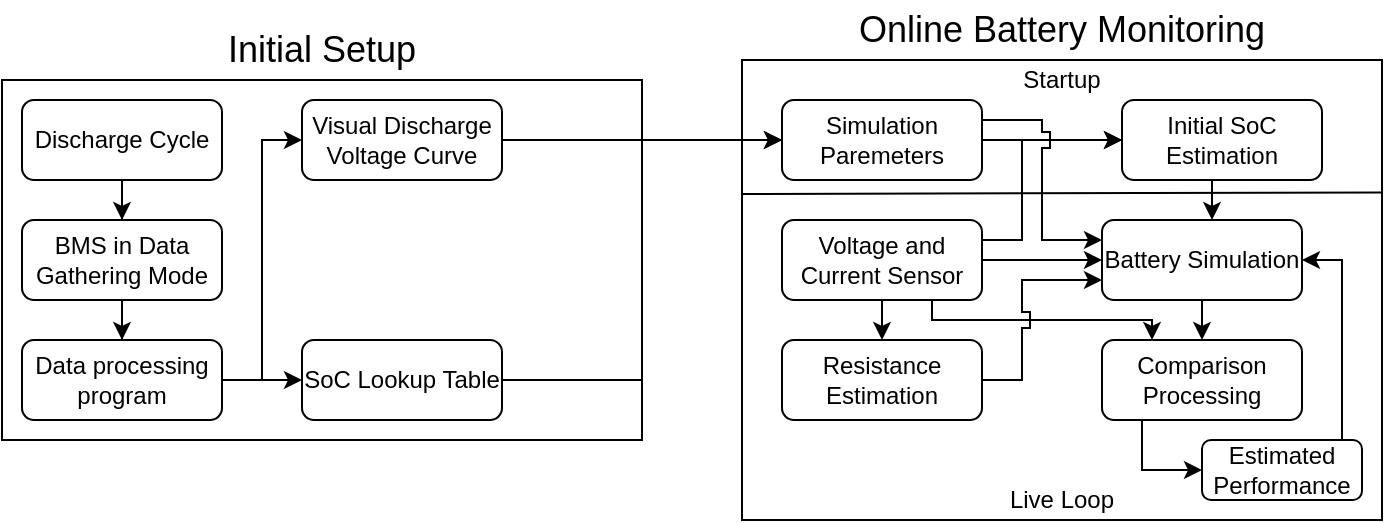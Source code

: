<mxfile version="18.0.2" type="device"><diagram id="iJW8FD_IC8tG_3s7V3ZE" name="Page-1"><mxGraphModel dx="981" dy="564" grid="1" gridSize="10" guides="1" tooltips="1" connect="1" arrows="1" fold="1" page="1" pageScale="1" pageWidth="827" pageHeight="1169" math="0" shadow="0"><root><mxCell id="0"/><mxCell id="1" parent="0"/><mxCell id="kjtUhcTxmiHCBkJJOneF-20" value="" style="rounded=0;whiteSpace=wrap;html=1;" vertex="1" parent="1"><mxGeometry x="380" y="280" width="320" height="230" as="geometry"/></mxCell><mxCell id="kjtUhcTxmiHCBkJJOneF-6" value="" style="rounded=0;whiteSpace=wrap;html=1;" vertex="1" parent="1"><mxGeometry x="10" y="290" width="320" height="180" as="geometry"/></mxCell><mxCell id="kjtUhcTxmiHCBkJJOneF-12" value="" style="edgeStyle=orthogonalEdgeStyle;rounded=0;orthogonalLoop=1;jettySize=auto;html=1;fontSize=18;" edge="1" parent="1" source="kjtUhcTxmiHCBkJJOneF-4" target="kjtUhcTxmiHCBkJJOneF-9"><mxGeometry relative="1" as="geometry"/></mxCell><mxCell id="kjtUhcTxmiHCBkJJOneF-4" value="&lt;div&gt;Discharge Cycle&lt;/div&gt;" style="rounded=1;whiteSpace=wrap;html=1;" vertex="1" parent="1"><mxGeometry x="20" y="300" width="100" height="40" as="geometry"/></mxCell><mxCell id="kjtUhcTxmiHCBkJJOneF-7" value="&lt;font style=&quot;font-size: 18px;&quot;&gt;Initial Setup&lt;/font&gt;" style="text;html=1;strokeColor=none;fillColor=none;align=center;verticalAlign=middle;whiteSpace=wrap;rounded=0;" vertex="1" parent="1"><mxGeometry x="10" y="260" width="320" height="30" as="geometry"/></mxCell><mxCell id="kjtUhcTxmiHCBkJJOneF-14" value="" style="edgeStyle=orthogonalEdgeStyle;rounded=0;orthogonalLoop=1;jettySize=auto;html=1;fontSize=18;" edge="1" parent="1" source="kjtUhcTxmiHCBkJJOneF-9" target="kjtUhcTxmiHCBkJJOneF-13"><mxGeometry relative="1" as="geometry"/></mxCell><mxCell id="kjtUhcTxmiHCBkJJOneF-9" value="BMS in Data Gathering Mode" style="rounded=1;whiteSpace=wrap;html=1;" vertex="1" parent="1"><mxGeometry x="20" y="360" width="100" height="40" as="geometry"/></mxCell><mxCell id="kjtUhcTxmiHCBkJJOneF-16" style="edgeStyle=orthogonalEdgeStyle;rounded=0;orthogonalLoop=1;jettySize=auto;html=1;entryX=0;entryY=0.5;entryDx=0;entryDy=0;fontSize=18;" edge="1" parent="1" source="kjtUhcTxmiHCBkJJOneF-13" target="kjtUhcTxmiHCBkJJOneF-15"><mxGeometry relative="1" as="geometry"/></mxCell><mxCell id="kjtUhcTxmiHCBkJJOneF-18" style="edgeStyle=orthogonalEdgeStyle;rounded=0;orthogonalLoop=1;jettySize=auto;html=1;entryX=0;entryY=0.5;entryDx=0;entryDy=0;fontSize=18;" edge="1" parent="1" source="kjtUhcTxmiHCBkJJOneF-13" target="kjtUhcTxmiHCBkJJOneF-17"><mxGeometry relative="1" as="geometry"/></mxCell><mxCell id="kjtUhcTxmiHCBkJJOneF-13" value="Data processing program" style="rounded=1;whiteSpace=wrap;html=1;" vertex="1" parent="1"><mxGeometry x="20" y="420" width="100" height="40" as="geometry"/></mxCell><mxCell id="kjtUhcTxmiHCBkJJOneF-34" style="edgeStyle=orthogonalEdgeStyle;rounded=0;orthogonalLoop=1;jettySize=auto;html=1;fontSize=18;" edge="1" parent="1" source="kjtUhcTxmiHCBkJJOneF-15" target="kjtUhcTxmiHCBkJJOneF-32"><mxGeometry relative="1" as="geometry"/></mxCell><mxCell id="kjtUhcTxmiHCBkJJOneF-15" value="Visual Discharge Voltage Curve" style="rounded=1;whiteSpace=wrap;html=1;" vertex="1" parent="1"><mxGeometry x="160" y="300" width="100" height="40" as="geometry"/></mxCell><mxCell id="kjtUhcTxmiHCBkJJOneF-35" style="edgeStyle=orthogonalEdgeStyle;rounded=0;orthogonalLoop=1;jettySize=auto;html=1;entryX=0;entryY=0.5;entryDx=0;entryDy=0;fontSize=18;" edge="1" parent="1" source="kjtUhcTxmiHCBkJJOneF-17" target="kjtUhcTxmiHCBkJJOneF-32"><mxGeometry relative="1" as="geometry"/></mxCell><mxCell id="kjtUhcTxmiHCBkJJOneF-17" value="SoC Lookup Table" style="rounded=1;whiteSpace=wrap;html=1;" vertex="1" parent="1"><mxGeometry x="160" y="420" width="100" height="40" as="geometry"/></mxCell><mxCell id="kjtUhcTxmiHCBkJJOneF-31" value="&lt;font style=&quot;font-size: 18px;&quot;&gt;Online Battery Monitoring&lt;/font&gt;" style="text;html=1;strokeColor=none;fillColor=none;align=center;verticalAlign=middle;whiteSpace=wrap;rounded=0;" vertex="1" parent="1"><mxGeometry x="380" y="250" width="320" height="30" as="geometry"/></mxCell><mxCell id="kjtUhcTxmiHCBkJJOneF-37" value="" style="edgeStyle=orthogonalEdgeStyle;rounded=0;orthogonalLoop=1;jettySize=auto;html=1;fontSize=18;" edge="1" parent="1" source="kjtUhcTxmiHCBkJJOneF-32" target="kjtUhcTxmiHCBkJJOneF-36"><mxGeometry relative="1" as="geometry"/></mxCell><mxCell id="kjtUhcTxmiHCBkJJOneF-54" style="edgeStyle=elbowEdgeStyle;rounded=0;jumpStyle=sharp;orthogonalLoop=1;jettySize=auto;html=1;entryX=0;entryY=0.25;entryDx=0;entryDy=0;fontSize=18;jumpSize=8;" edge="1" parent="1" source="kjtUhcTxmiHCBkJJOneF-32" target="kjtUhcTxmiHCBkJJOneF-47"><mxGeometry relative="1" as="geometry"><Array as="points"><mxPoint x="530" y="310"/><mxPoint x="530" y="330"/><mxPoint x="510" y="310"/></Array></mxGeometry></mxCell><mxCell id="kjtUhcTxmiHCBkJJOneF-32" value="Simulation Paremeters" style="rounded=1;whiteSpace=wrap;html=1;" vertex="1" parent="1"><mxGeometry x="400" y="300" width="100" height="40" as="geometry"/></mxCell><mxCell id="kjtUhcTxmiHCBkJJOneF-71" style="edgeStyle=elbowEdgeStyle;rounded=0;jumpStyle=sharp;jumpSize=8;orthogonalLoop=1;jettySize=auto;html=1;fontSize=18;" edge="1" parent="1" source="kjtUhcTxmiHCBkJJOneF-36" target="kjtUhcTxmiHCBkJJOneF-47"><mxGeometry relative="1" as="geometry"/></mxCell><mxCell id="kjtUhcTxmiHCBkJJOneF-36" value="Initial SoC Estimation" style="rounded=1;whiteSpace=wrap;html=1;" vertex="1" parent="1"><mxGeometry x="570" y="300" width="100" height="40" as="geometry"/></mxCell><mxCell id="kjtUhcTxmiHCBkJJOneF-46" style="edgeStyle=orthogonalEdgeStyle;rounded=0;orthogonalLoop=1;jettySize=auto;html=1;entryX=0;entryY=0.5;entryDx=0;entryDy=0;fontSize=18;" edge="1" parent="1" source="kjtUhcTxmiHCBkJJOneF-38" target="kjtUhcTxmiHCBkJJOneF-36"><mxGeometry relative="1" as="geometry"><Array as="points"><mxPoint x="520" y="370"/><mxPoint x="520" y="320"/></Array></mxGeometry></mxCell><mxCell id="kjtUhcTxmiHCBkJJOneF-55" style="edgeStyle=elbowEdgeStyle;rounded=0;jumpStyle=sharp;jumpSize=8;orthogonalLoop=1;jettySize=auto;html=1;entryX=0;entryY=0.5;entryDx=0;entryDy=0;fontSize=18;" edge="1" parent="1" source="kjtUhcTxmiHCBkJJOneF-38" target="kjtUhcTxmiHCBkJJOneF-47"><mxGeometry relative="1" as="geometry"/></mxCell><mxCell id="kjtUhcTxmiHCBkJJOneF-61" style="edgeStyle=elbowEdgeStyle;rounded=0;jumpStyle=sharp;jumpSize=8;orthogonalLoop=1;jettySize=auto;html=1;entryX=0.5;entryY=0;entryDx=0;entryDy=0;fontSize=18;" edge="1" parent="1" source="kjtUhcTxmiHCBkJJOneF-38" target="kjtUhcTxmiHCBkJJOneF-39"><mxGeometry relative="1" as="geometry"/></mxCell><mxCell id="kjtUhcTxmiHCBkJJOneF-72" style="edgeStyle=elbowEdgeStyle;rounded=0;jumpStyle=sharp;jumpSize=8;orthogonalLoop=1;jettySize=auto;html=1;exitX=0.75;exitY=1;exitDx=0;exitDy=0;entryX=0.25;entryY=0;entryDx=0;entryDy=0;fontSize=18;elbow=vertical;" edge="1" parent="1" source="kjtUhcTxmiHCBkJJOneF-38" target="kjtUhcTxmiHCBkJJOneF-40"><mxGeometry relative="1" as="geometry"><Array as="points"><mxPoint x="560" y="410"/><mxPoint x="550" y="410"/><mxPoint x="500" y="410"/><mxPoint x="560" y="420"/></Array></mxGeometry></mxCell><mxCell id="kjtUhcTxmiHCBkJJOneF-38" value="Voltage and Current Sensor" style="rounded=1;whiteSpace=wrap;html=1;" vertex="1" parent="1"><mxGeometry x="400" y="360" width="100" height="40" as="geometry"/></mxCell><mxCell id="kjtUhcTxmiHCBkJJOneF-62" style="edgeStyle=elbowEdgeStyle;rounded=0;jumpStyle=sharp;jumpSize=8;orthogonalLoop=1;jettySize=auto;html=1;entryX=0;entryY=0.75;entryDx=0;entryDy=0;fontSize=18;" edge="1" parent="1" source="kjtUhcTxmiHCBkJJOneF-39" target="kjtUhcTxmiHCBkJJOneF-47"><mxGeometry relative="1" as="geometry"><Array as="points"><mxPoint x="520" y="410"/></Array></mxGeometry></mxCell><mxCell id="kjtUhcTxmiHCBkJJOneF-39" value="Resistance Estimation" style="rounded=1;whiteSpace=wrap;html=1;" vertex="1" parent="1"><mxGeometry x="400" y="420" width="100" height="40" as="geometry"/></mxCell><mxCell id="kjtUhcTxmiHCBkJJOneF-68" style="edgeStyle=elbowEdgeStyle;rounded=0;jumpStyle=sharp;jumpSize=8;orthogonalLoop=1;jettySize=auto;html=1;exitX=0.25;exitY=1;exitDx=0;exitDy=0;entryX=0;entryY=0.5;entryDx=0;entryDy=0;fontSize=18;" edge="1" parent="1" source="kjtUhcTxmiHCBkJJOneF-40" target="kjtUhcTxmiHCBkJJOneF-56"><mxGeometry relative="1" as="geometry"><Array as="points"><mxPoint x="580" y="470"/></Array></mxGeometry></mxCell><mxCell id="kjtUhcTxmiHCBkJJOneF-40" value="Comparison Processing" style="rounded=1;whiteSpace=wrap;html=1;" vertex="1" parent="1"><mxGeometry x="560" y="420" width="100" height="40" as="geometry"/></mxCell><mxCell id="kjtUhcTxmiHCBkJJOneF-42" value="" style="endArrow=none;html=1;rounded=0;fontSize=18;entryX=1;entryY=0.288;entryDx=0;entryDy=0;entryPerimeter=0;" edge="1" parent="1" target="kjtUhcTxmiHCBkJJOneF-20"><mxGeometry width="50" height="50" relative="1" as="geometry"><mxPoint x="380" y="347" as="sourcePoint"/><mxPoint x="490" y="420" as="targetPoint"/></mxGeometry></mxCell><mxCell id="kjtUhcTxmiHCBkJJOneF-43" value="Startup" style="text;html=1;strokeColor=none;fillColor=none;align=center;verticalAlign=middle;whiteSpace=wrap;rounded=0;" vertex="1" parent="1"><mxGeometry x="380" y="280" width="320" height="20" as="geometry"/></mxCell><mxCell id="kjtUhcTxmiHCBkJJOneF-44" value="Live Loop" style="text;html=1;strokeColor=none;fillColor=none;align=center;verticalAlign=middle;whiteSpace=wrap;rounded=0;" vertex="1" parent="1"><mxGeometry x="380" y="490" width="320" height="20" as="geometry"/></mxCell><mxCell id="kjtUhcTxmiHCBkJJOneF-65" style="edgeStyle=elbowEdgeStyle;rounded=0;jumpStyle=sharp;jumpSize=8;orthogonalLoop=1;jettySize=auto;html=1;fontSize=18;" edge="1" parent="1" source="kjtUhcTxmiHCBkJJOneF-47" target="kjtUhcTxmiHCBkJJOneF-40"><mxGeometry relative="1" as="geometry"/></mxCell><mxCell id="kjtUhcTxmiHCBkJJOneF-47" value="Battery Simulation" style="rounded=1;whiteSpace=wrap;html=1;" vertex="1" parent="1"><mxGeometry x="560" y="360" width="100" height="40" as="geometry"/></mxCell><mxCell id="kjtUhcTxmiHCBkJJOneF-69" style="edgeStyle=elbowEdgeStyle;rounded=0;jumpStyle=sharp;jumpSize=8;orthogonalLoop=1;jettySize=auto;html=1;exitX=0.75;exitY=0;exitDx=0;exitDy=0;entryX=1;entryY=0.5;entryDx=0;entryDy=0;fontSize=18;" edge="1" parent="1" source="kjtUhcTxmiHCBkJJOneF-56" target="kjtUhcTxmiHCBkJJOneF-47"><mxGeometry relative="1" as="geometry"><Array as="points"><mxPoint x="680" y="400"/><mxPoint x="670" y="410"/><mxPoint x="680" y="410"/></Array></mxGeometry></mxCell><mxCell id="kjtUhcTxmiHCBkJJOneF-56" value="Estimated Performance" style="rounded=1;whiteSpace=wrap;html=1;" vertex="1" parent="1"><mxGeometry x="610" y="470" width="80" height="30" as="geometry"/></mxCell></root></mxGraphModel></diagram></mxfile>